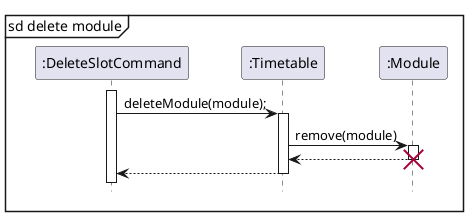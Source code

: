 @startuml
hide footbox
skinparam ParticipantPadding 20

mainframe sd delete module

participant ":DeleteSlotCommand" as DeleteSlotCommand
participant ":Timetable" as Timetable
participant ":Module" as Module

activate DeleteSlotCommand

DeleteSlotCommand -> Timetable : deleteModule(module);
activate Timetable

Timetable -> Module : remove(module)
activate Module

Module --> Timetable
deactivate Module
destroy Module

Timetable --> DeleteSlotCommand
deactivate Timetable

@enduml